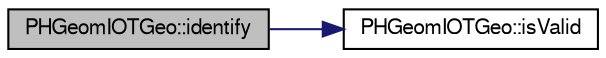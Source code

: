 digraph "PHGeomIOTGeo::identify"
{
  bgcolor="transparent";
  edge [fontname="FreeSans",fontsize="10",labelfontname="FreeSans",labelfontsize="10"];
  node [fontname="FreeSans",fontsize="10",shape=record];
  rankdir="LR";
  Node1 [label="PHGeomIOTGeo::identify",height=0.2,width=0.4,color="black", fillcolor="grey75", style="filled" fontcolor="black"];
  Node1 -> Node2 [color="midnightblue",fontsize="10",style="solid",fontname="FreeSans"];
  Node2 [label="PHGeomIOTGeo::isValid",height=0.2,width=0.4,color="black",URL="$de/de3/classPHGeomIOTGeo.html#a5157ac79fb48b855569c1da185511568",tooltip="isValid returns non zero if object contains vailid data "];
}
